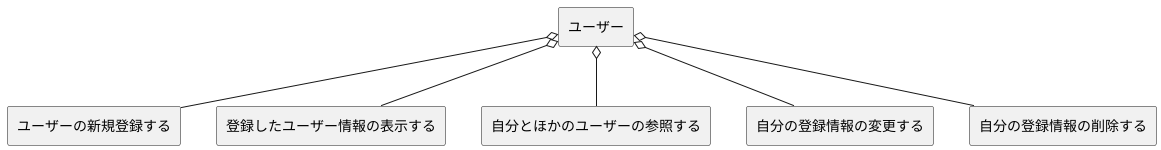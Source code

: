 @startuml ドメインモデル図
skinparam componentStyle rectangle

' web visitor sysytem
[ユーザー] o-- [ユーザーの新規登録する]
[ユーザー] o-- [登録したユーザー情報の表示する]
[ユーザー] o-- [自分とほかのユーザーの参照する]
[ユーザー] o-- [自分の登録情報の変更する]
[ユーザー] o-- [自分の登録情報の削除する]


@enduml